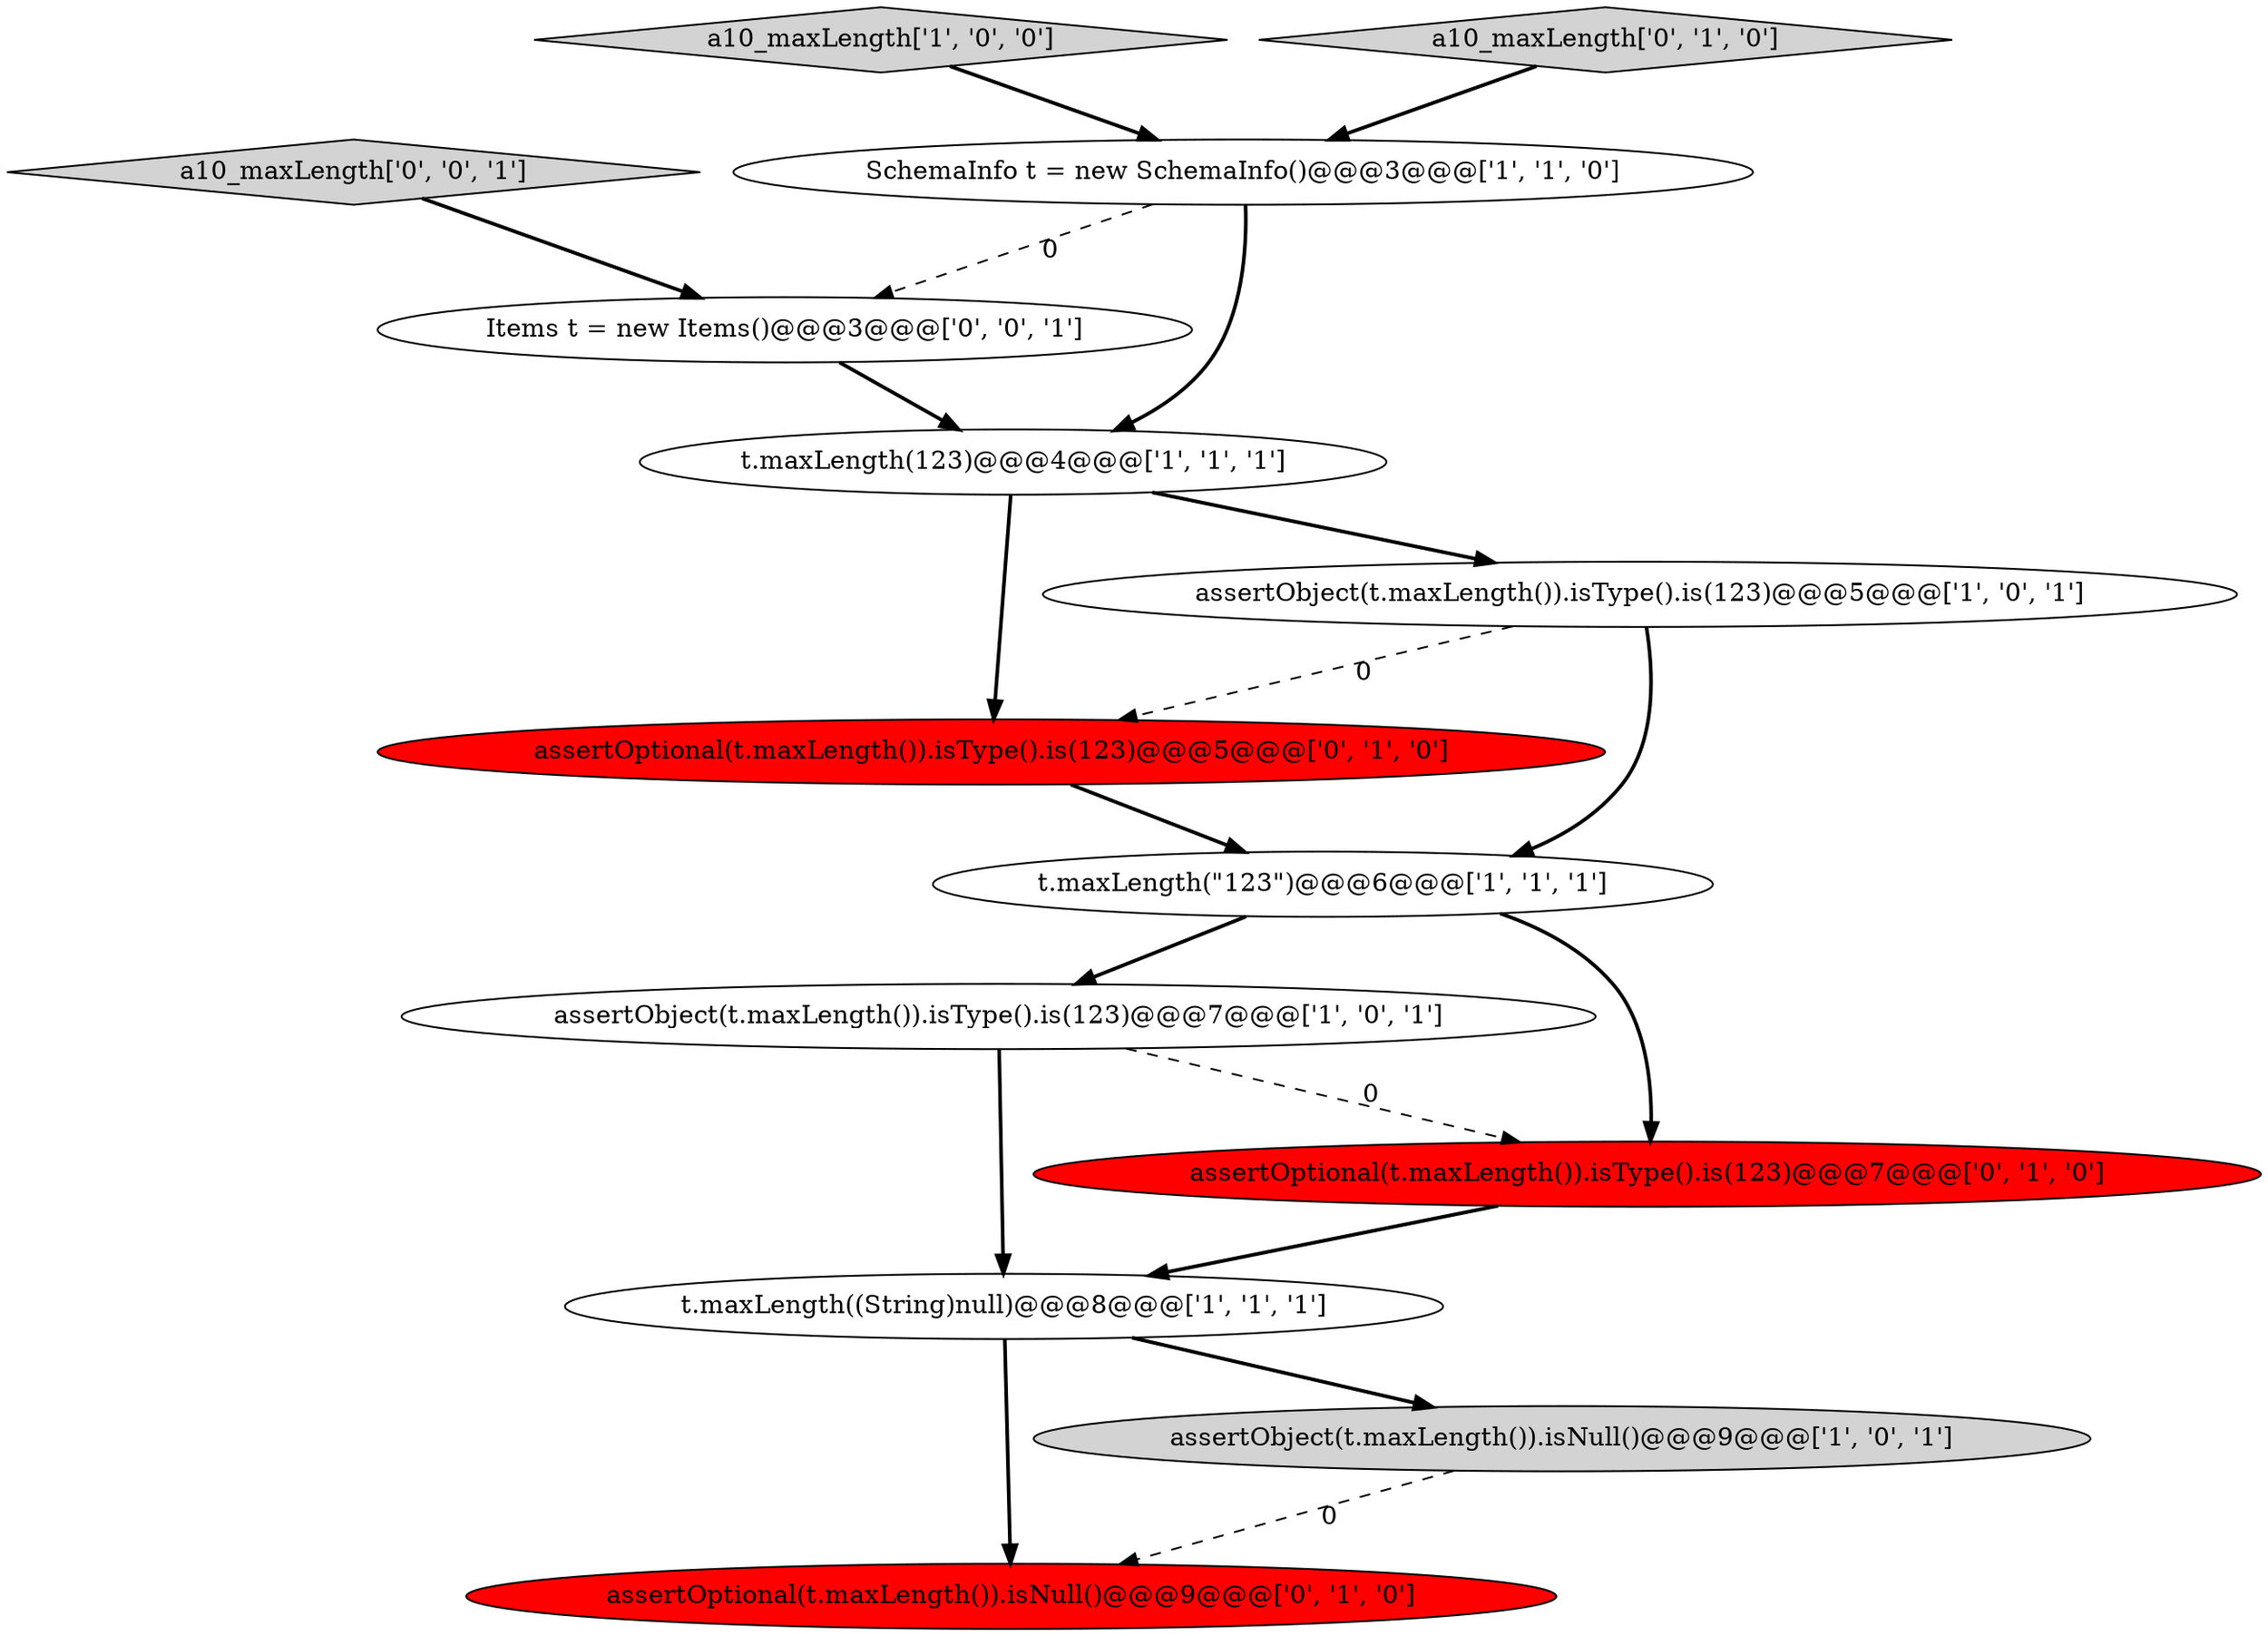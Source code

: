 digraph {
13 [style = filled, label = "a10_maxLength['0', '0', '1']", fillcolor = lightgray, shape = diamond image = "AAA0AAABBB3BBB"];
6 [style = filled, label = "t.maxLength(123)@@@4@@@['1', '1', '1']", fillcolor = white, shape = ellipse image = "AAA0AAABBB1BBB"];
7 [style = filled, label = "assertObject(t.maxLength()).isType().is(123)@@@7@@@['1', '0', '1']", fillcolor = white, shape = ellipse image = "AAA0AAABBB1BBB"];
11 [style = filled, label = "assertOptional(t.maxLength()).isType().is(123)@@@7@@@['0', '1', '0']", fillcolor = red, shape = ellipse image = "AAA1AAABBB2BBB"];
3 [style = filled, label = "a10_maxLength['1', '0', '0']", fillcolor = lightgray, shape = diamond image = "AAA0AAABBB1BBB"];
10 [style = filled, label = "assertOptional(t.maxLength()).isType().is(123)@@@5@@@['0', '1', '0']", fillcolor = red, shape = ellipse image = "AAA1AAABBB2BBB"];
1 [style = filled, label = "t.maxLength(\"123\")@@@6@@@['1', '1', '1']", fillcolor = white, shape = ellipse image = "AAA0AAABBB1BBB"];
8 [style = filled, label = "a10_maxLength['0', '1', '0']", fillcolor = lightgray, shape = diamond image = "AAA0AAABBB2BBB"];
9 [style = filled, label = "assertOptional(t.maxLength()).isNull()@@@9@@@['0', '1', '0']", fillcolor = red, shape = ellipse image = "AAA1AAABBB2BBB"];
2 [style = filled, label = "SchemaInfo t = new SchemaInfo()@@@3@@@['1', '1', '0']", fillcolor = white, shape = ellipse image = "AAA0AAABBB1BBB"];
4 [style = filled, label = "assertObject(t.maxLength()).isType().is(123)@@@5@@@['1', '0', '1']", fillcolor = white, shape = ellipse image = "AAA0AAABBB1BBB"];
12 [style = filled, label = "Items t = new Items()@@@3@@@['0', '0', '1']", fillcolor = white, shape = ellipse image = "AAA0AAABBB3BBB"];
5 [style = filled, label = "t.maxLength((String)null)@@@8@@@['1', '1', '1']", fillcolor = white, shape = ellipse image = "AAA0AAABBB1BBB"];
0 [style = filled, label = "assertObject(t.maxLength()).isNull()@@@9@@@['1', '0', '1']", fillcolor = lightgray, shape = ellipse image = "AAA0AAABBB1BBB"];
7->11 [style = dashed, label="0"];
6->4 [style = bold, label=""];
11->5 [style = bold, label=""];
2->12 [style = dashed, label="0"];
7->5 [style = bold, label=""];
4->1 [style = bold, label=""];
13->12 [style = bold, label=""];
0->9 [style = dashed, label="0"];
3->2 [style = bold, label=""];
5->0 [style = bold, label=""];
10->1 [style = bold, label=""];
5->9 [style = bold, label=""];
8->2 [style = bold, label=""];
12->6 [style = bold, label=""];
1->7 [style = bold, label=""];
2->6 [style = bold, label=""];
4->10 [style = dashed, label="0"];
6->10 [style = bold, label=""];
1->11 [style = bold, label=""];
}

